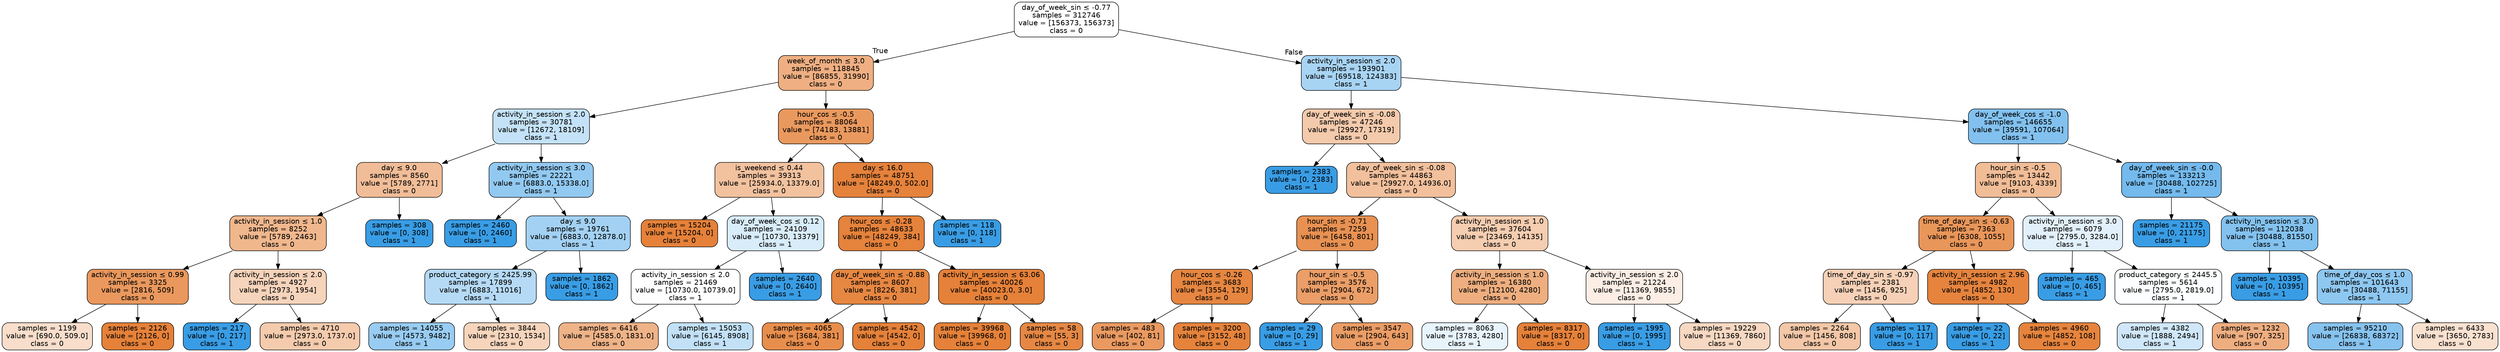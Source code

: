 digraph Tree {
node [shape=box, style="filled, rounded", color="black", fontname="helvetica"] ;
edge [fontname="helvetica"] ;
0 [label=<day_of_week_sin &le; -0.77<br/>samples = 312746<br/>value = [156373, 156373]<br/>class = 0>, fillcolor="#ffffff"] ;
1 [label=<week_of_month &le; 3.0<br/>samples = 118845<br/>value = [86855, 31990]<br/>class = 0>, fillcolor="#efaf82"] ;
0 -> 1 [labeldistance=2.5, labelangle=45, headlabel="True"] ;
2 [label=<activity_in_session &le; 2.0<br/>samples = 30781<br/>value = [12672, 18109]<br/>class = 1>, fillcolor="#c4e2f7"] ;
1 -> 2 ;
3 [label=<day &le; 9.0<br/>samples = 8560<br/>value = [5789, 2771]<br/>class = 0>, fillcolor="#f1bd98"] ;
2 -> 3 ;
4 [label=<activity_in_session &le; 1.0<br/>samples = 8252<br/>value = [5789, 2463]<br/>class = 0>, fillcolor="#f0b78d"] ;
3 -> 4 ;
5 [label=<activity_in_session &le; 0.99<br/>samples = 3325<br/>value = [2816, 509]<br/>class = 0>, fillcolor="#ea985d"] ;
4 -> 5 ;
6 [label=<samples = 1199<br/>value = [690.0, 509.0]<br/>class = 0>, fillcolor="#f8decb"] ;
5 -> 6 ;
7 [label=<samples = 2126<br/>value = [2126, 0]<br/>class = 0>, fillcolor="#e58139"] ;
5 -> 7 ;
8 [label=<activity_in_session &le; 2.0<br/>samples = 4927<br/>value = [2973, 1954]<br/>class = 0>, fillcolor="#f6d4bb"] ;
4 -> 8 ;
9 [label=<samples = 217<br/>value = [0, 217]<br/>class = 1>, fillcolor="#399de5"] ;
8 -> 9 ;
10 [label=<samples = 4710<br/>value = [2973.0, 1737.0]<br/>class = 0>, fillcolor="#f4cbad"] ;
8 -> 10 ;
11 [label=<samples = 308<br/>value = [0, 308]<br/>class = 1>, fillcolor="#399de5"] ;
3 -> 11 ;
12 [label=<activity_in_session &le; 3.0<br/>samples = 22221<br/>value = [6883.0, 15338.0]<br/>class = 1>, fillcolor="#92c9f1"] ;
2 -> 12 ;
13 [label=<samples = 2460<br/>value = [0, 2460]<br/>class = 1>, fillcolor="#399de5"] ;
12 -> 13 ;
14 [label=<day &le; 9.0<br/>samples = 19761<br/>value = [6883.0, 12878.0]<br/>class = 1>, fillcolor="#a3d1f3"] ;
12 -> 14 ;
15 [label=<product_category &le; 2425.99<br/>samples = 17899<br/>value = [6883, 11016]<br/>class = 1>, fillcolor="#b5daf5"] ;
14 -> 15 ;
16 [label=<samples = 14055<br/>value = [4573, 9482]<br/>class = 1>, fillcolor="#98ccf2"] ;
15 -> 16 ;
17 [label=<samples = 3844<br/>value = [2310, 1534]<br/>class = 0>, fillcolor="#f6d5bc"] ;
15 -> 17 ;
18 [label=<samples = 1862<br/>value = [0, 1862]<br/>class = 1>, fillcolor="#399de5"] ;
14 -> 18 ;
19 [label=<hour_cos &le; -0.5<br/>samples = 88064<br/>value = [74183, 13881]<br/>class = 0>, fillcolor="#ea995e"] ;
1 -> 19 ;
20 [label=<is_weekend &le; 0.44<br/>samples = 39313<br/>value = [25934.0, 13379.0]<br/>class = 0>, fillcolor="#f2c29f"] ;
19 -> 20 ;
21 [label=<samples = 15204<br/>value = [15204, 0]<br/>class = 0>, fillcolor="#e58139"] ;
20 -> 21 ;
22 [label=<day_of_week_cos &le; 0.12<br/>samples = 24109<br/>value = [10730, 13379]<br/>class = 1>, fillcolor="#d8ecfa"] ;
20 -> 22 ;
23 [label=<activity_in_session &le; 2.0<br/>samples = 21469<br/>value = [10730.0, 10739.0]<br/>class = 1>, fillcolor="#ffffff"] ;
22 -> 23 ;
24 [label=<samples = 6416<br/>value = [4585.0, 1831.0]<br/>class = 0>, fillcolor="#efb388"] ;
23 -> 24 ;
25 [label=<samples = 15053<br/>value = [6145, 8908]<br/>class = 1>, fillcolor="#c2e1f7"] ;
23 -> 25 ;
26 [label=<samples = 2640<br/>value = [0, 2640]<br/>class = 1>, fillcolor="#399de5"] ;
22 -> 26 ;
27 [label=<day &le; 16.0<br/>samples = 48751<br/>value = [48249.0, 502.0]<br/>class = 0>, fillcolor="#e5823b"] ;
19 -> 27 ;
28 [label=<hour_cos &le; -0.28<br/>samples = 48633<br/>value = [48249, 384]<br/>class = 0>, fillcolor="#e5823b"] ;
27 -> 28 ;
29 [label=<day_of_week_sin &le; -0.88<br/>samples = 8607<br/>value = [8226, 381]<br/>class = 0>, fillcolor="#e68742"] ;
28 -> 29 ;
30 [label=<samples = 4065<br/>value = [3684, 381]<br/>class = 0>, fillcolor="#e88e4d"] ;
29 -> 30 ;
31 [label=<samples = 4542<br/>value = [4542, 0]<br/>class = 0>, fillcolor="#e58139"] ;
29 -> 31 ;
32 [label=<activity_in_session &le; 63.06<br/>samples = 40026<br/>value = [40023.0, 3.0]<br/>class = 0>, fillcolor="#e58139"] ;
28 -> 32 ;
33 [label=<samples = 39968<br/>value = [39968, 0]<br/>class = 0>, fillcolor="#e58139"] ;
32 -> 33 ;
34 [label=<samples = 58<br/>value = [55, 3]<br/>class = 0>, fillcolor="#e68844"] ;
32 -> 34 ;
35 [label=<samples = 118<br/>value = [0, 118]<br/>class = 1>, fillcolor="#399de5"] ;
27 -> 35 ;
36 [label=<activity_in_session &le; 2.0<br/>samples = 193901<br/>value = [69518, 124383]<br/>class = 1>, fillcolor="#a8d4f4"] ;
0 -> 36 [labeldistance=2.5, labelangle=-45, headlabel="False"] ;
37 [label=<day_of_week_sin &le; -0.08<br/>samples = 47246<br/>value = [29927, 17319]<br/>class = 0>, fillcolor="#f4caac"] ;
36 -> 37 ;
38 [label=<samples = 2383<br/>value = [0, 2383]<br/>class = 1>, fillcolor="#399de5"] ;
37 -> 38 ;
39 [label=<day_of_week_sin &le; -0.08<br/>samples = 44863<br/>value = [29927.0, 14936.0]<br/>class = 0>, fillcolor="#f2c09c"] ;
37 -> 39 ;
40 [label=<hour_sin &le; -0.71<br/>samples = 7259<br/>value = [6458, 801]<br/>class = 0>, fillcolor="#e89152"] ;
39 -> 40 ;
41 [label=<hour_cos &le; -0.26<br/>samples = 3683<br/>value = [3554, 129]<br/>class = 0>, fillcolor="#e68640"] ;
40 -> 41 ;
42 [label=<samples = 483<br/>value = [402, 81]<br/>class = 0>, fillcolor="#ea9a61"] ;
41 -> 42 ;
43 [label=<samples = 3200<br/>value = [3152, 48]<br/>class = 0>, fillcolor="#e5833c"] ;
41 -> 43 ;
44 [label=<hour_sin &le; -0.5<br/>samples = 3576<br/>value = [2904, 672]<br/>class = 0>, fillcolor="#eb9e67"] ;
40 -> 44 ;
45 [label=<samples = 29<br/>value = [0, 29]<br/>class = 1>, fillcolor="#399de5"] ;
44 -> 45 ;
46 [label=<samples = 3547<br/>value = [2904, 643]<br/>class = 0>, fillcolor="#eb9d65"] ;
44 -> 46 ;
47 [label=<activity_in_session &le; 1.0<br/>samples = 37604<br/>value = [23469, 14135]<br/>class = 0>, fillcolor="#f5cdb0"] ;
39 -> 47 ;
48 [label=<activity_in_session &le; 1.0<br/>samples = 16380<br/>value = [12100, 4280]<br/>class = 0>, fillcolor="#eeae7f"] ;
47 -> 48 ;
49 [label=<samples = 8063<br/>value = [3783, 4280]<br/>class = 1>, fillcolor="#e8f4fc"] ;
48 -> 49 ;
50 [label=<samples = 8317<br/>value = [8317, 0]<br/>class = 0>, fillcolor="#e58139"] ;
48 -> 50 ;
51 [label=<activity_in_session &le; 2.0<br/>samples = 21224<br/>value = [11369, 9855]<br/>class = 0>, fillcolor="#fceee5"] ;
47 -> 51 ;
52 [label=<samples = 1995<br/>value = [0, 1995]<br/>class = 1>, fillcolor="#399de5"] ;
51 -> 52 ;
53 [label=<samples = 19229<br/>value = [11369, 7860]<br/>class = 0>, fillcolor="#f7d8c2"] ;
51 -> 53 ;
54 [label=<day_of_week_cos &le; -1.0<br/>samples = 146655<br/>value = [39591, 107064]<br/>class = 1>, fillcolor="#82c1ef"] ;
36 -> 54 ;
55 [label=<hour_sin &le; -0.5<br/>samples = 13442<br/>value = [9103, 4339]<br/>class = 0>, fillcolor="#f1bd97"] ;
54 -> 55 ;
56 [label=<time_of_day_sin &le; -0.63<br/>samples = 7363<br/>value = [6308, 1055]<br/>class = 0>, fillcolor="#e9965a"] ;
55 -> 56 ;
57 [label=<time_of_day_sin &le; -0.97<br/>samples = 2381<br/>value = [1456, 925]<br/>class = 0>, fillcolor="#f6d1b7"] ;
56 -> 57 ;
58 [label=<samples = 2264<br/>value = [1456, 808]<br/>class = 0>, fillcolor="#f3c7a7"] ;
57 -> 58 ;
59 [label=<samples = 117<br/>value = [0, 117]<br/>class = 1>, fillcolor="#399de5"] ;
57 -> 59 ;
60 [label=<activity_in_session &le; 2.96<br/>samples = 4982<br/>value = [4852, 130]<br/>class = 0>, fillcolor="#e6843e"] ;
56 -> 60 ;
61 [label=<samples = 22<br/>value = [0, 22]<br/>class = 1>, fillcolor="#399de5"] ;
60 -> 61 ;
62 [label=<samples = 4960<br/>value = [4852, 108]<br/>class = 0>, fillcolor="#e6843d"] ;
60 -> 62 ;
63 [label=<activity_in_session &le; 3.0<br/>samples = 6079<br/>value = [2795.0, 3284.0]<br/>class = 1>, fillcolor="#e2f0fb"] ;
55 -> 63 ;
64 [label=<samples = 465<br/>value = [0, 465]<br/>class = 1>, fillcolor="#399de5"] ;
63 -> 64 ;
65 [label=<product_category &le; 2445.5<br/>samples = 5614<br/>value = [2795.0, 2819.0]<br/>class = 1>, fillcolor="#fdfeff"] ;
63 -> 65 ;
66 [label=<samples = 4382<br/>value = [1888, 2494]<br/>class = 1>, fillcolor="#cfe7f9"] ;
65 -> 66 ;
67 [label=<samples = 1232<br/>value = [907, 325]<br/>class = 0>, fillcolor="#eeae80"] ;
65 -> 67 ;
68 [label=<day_of_week_sin &le; -0.0<br/>samples = 133213<br/>value = [30488, 102725]<br/>class = 1>, fillcolor="#74baed"] ;
54 -> 68 ;
69 [label=<samples = 21175<br/>value = [0, 21175]<br/>class = 1>, fillcolor="#399de5"] ;
68 -> 69 ;
70 [label=<activity_in_session &le; 3.0<br/>samples = 112038<br/>value = [30488, 81550]<br/>class = 1>, fillcolor="#83c2ef"] ;
68 -> 70 ;
71 [label=<samples = 10395<br/>value = [0, 10395]<br/>class = 1>, fillcolor="#399de5"] ;
70 -> 71 ;
72 [label=<time_of_day_cos &le; 1.0<br/>samples = 101643<br/>value = [30488, 71155]<br/>class = 1>, fillcolor="#8ec7f0"] ;
70 -> 72 ;
73 [label=<samples = 95210<br/>value = [26838, 68372]<br/>class = 1>, fillcolor="#87c3ef"] ;
72 -> 73 ;
74 [label=<samples = 6433<br/>value = [3650, 2783]<br/>class = 0>, fillcolor="#f9e1d0"] ;
72 -> 74 ;
}